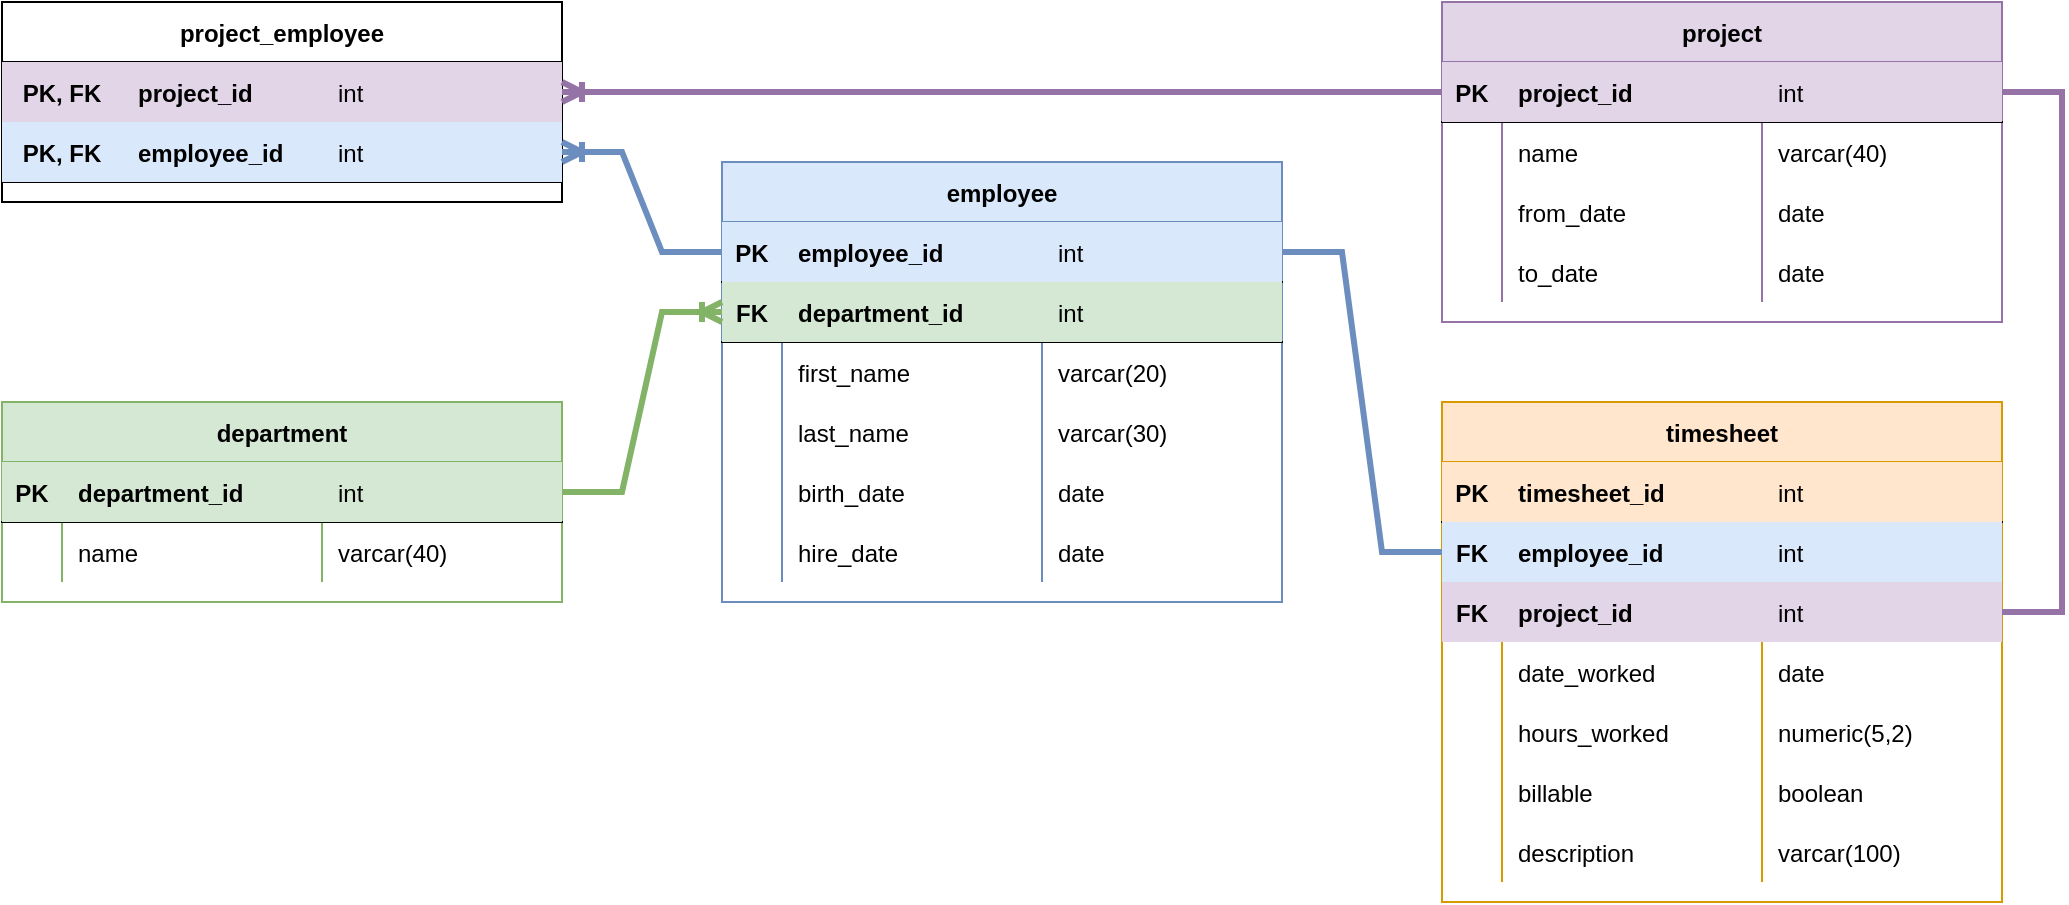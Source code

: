 <mxfile version="20.6.0" type="github">
  <diagram id="R2lEEEUBdFMjLlhIrx00" name="Page-1">
    <mxGraphModel dx="1422" dy="786" grid="0" gridSize="10" guides="1" tooltips="1" connect="1" arrows="1" fold="1" page="1" pageScale="1" pageWidth="1700" pageHeight="1100" math="0" shadow="0" extFonts="Permanent Marker^https://fonts.googleapis.com/css?family=Permanent+Marker">
      <root>
        <mxCell id="0" />
        <mxCell id="1" parent="0" />
        <mxCell id="C-vyLk0tnHw3VtMMgP7b-23" value="department" style="shape=table;startSize=30;container=1;collapsible=1;childLayout=tableLayout;fixedRows=1;rowLines=0;fontStyle=1;align=center;resizeLast=1;fillColor=#d5e8d4;strokeColor=#82b366;" parent="1" vertex="1">
          <mxGeometry x="440" y="280" width="280" height="100" as="geometry" />
        </mxCell>
        <mxCell id="C-vyLk0tnHw3VtMMgP7b-24" value="" style="shape=partialRectangle;collapsible=0;dropTarget=0;pointerEvents=0;fillColor=none;points=[[0,0.5],[1,0.5]];portConstraint=eastwest;top=0;left=0;right=0;bottom=1;" parent="C-vyLk0tnHw3VtMMgP7b-23" vertex="1">
          <mxGeometry y="30" width="280" height="30" as="geometry" />
        </mxCell>
        <mxCell id="C-vyLk0tnHw3VtMMgP7b-25" value="PK" style="shape=partialRectangle;overflow=hidden;connectable=0;fillColor=#d5e8d4;top=0;left=0;bottom=0;right=0;fontStyle=1;strokeColor=#82b366;" parent="C-vyLk0tnHw3VtMMgP7b-24" vertex="1">
          <mxGeometry width="30" height="30" as="geometry">
            <mxRectangle width="30" height="30" as="alternateBounds" />
          </mxGeometry>
        </mxCell>
        <mxCell id="C-vyLk0tnHw3VtMMgP7b-26" value="department_id" style="shape=partialRectangle;overflow=hidden;connectable=0;fillColor=#d5e8d4;top=0;left=0;bottom=0;right=0;align=left;spacingLeft=6;fontStyle=1;strokeColor=#82b366;" parent="C-vyLk0tnHw3VtMMgP7b-24" vertex="1">
          <mxGeometry x="30" width="130" height="30" as="geometry">
            <mxRectangle width="130" height="30" as="alternateBounds" />
          </mxGeometry>
        </mxCell>
        <mxCell id="rV2XExk1Q2oEf46ezu_Y-1" value="int" style="shape=partialRectangle;overflow=hidden;connectable=0;fillColor=#d5e8d4;top=0;left=0;bottom=0;right=0;align=left;spacingLeft=6;fontStyle=0;strokeColor=#82b366;" parent="C-vyLk0tnHw3VtMMgP7b-24" vertex="1">
          <mxGeometry x="160" width="120" height="30" as="geometry">
            <mxRectangle width="120" height="30" as="alternateBounds" />
          </mxGeometry>
        </mxCell>
        <mxCell id="C-vyLk0tnHw3VtMMgP7b-27" value="" style="shape=partialRectangle;collapsible=0;dropTarget=0;pointerEvents=0;fillColor=none;points=[[0,0.5],[1,0.5]];portConstraint=eastwest;top=0;left=0;right=0;bottom=0;" parent="C-vyLk0tnHw3VtMMgP7b-23" vertex="1">
          <mxGeometry y="60" width="280" height="30" as="geometry" />
        </mxCell>
        <mxCell id="C-vyLk0tnHw3VtMMgP7b-28" value="" style="shape=partialRectangle;overflow=hidden;connectable=0;fillColor=none;top=0;left=0;bottom=0;right=0;" parent="C-vyLk0tnHw3VtMMgP7b-27" vertex="1">
          <mxGeometry width="30" height="30" as="geometry">
            <mxRectangle width="30" height="30" as="alternateBounds" />
          </mxGeometry>
        </mxCell>
        <mxCell id="C-vyLk0tnHw3VtMMgP7b-29" value="name" style="shape=partialRectangle;overflow=hidden;connectable=0;fillColor=none;top=0;left=0;bottom=0;right=0;align=left;spacingLeft=6;" parent="C-vyLk0tnHw3VtMMgP7b-27" vertex="1">
          <mxGeometry x="30" width="130" height="30" as="geometry">
            <mxRectangle width="130" height="30" as="alternateBounds" />
          </mxGeometry>
        </mxCell>
        <mxCell id="rV2XExk1Q2oEf46ezu_Y-2" value="varcar(40)" style="shape=partialRectangle;overflow=hidden;connectable=0;fillColor=none;top=0;left=0;bottom=0;right=0;align=left;spacingLeft=6;" parent="C-vyLk0tnHw3VtMMgP7b-27" vertex="1">
          <mxGeometry x="160" width="120" height="30" as="geometry">
            <mxRectangle width="120" height="30" as="alternateBounds" />
          </mxGeometry>
        </mxCell>
        <mxCell id="rV2XExk1Q2oEf46ezu_Y-3" value="employee" style="shape=table;startSize=30;container=1;collapsible=1;childLayout=tableLayout;fixedRows=1;rowLines=0;fontStyle=1;align=center;resizeLast=1;fillColor=#dae8fc;strokeColor=#6c8ebf;" parent="1" vertex="1">
          <mxGeometry x="800" y="160" width="280" height="220" as="geometry" />
        </mxCell>
        <mxCell id="rV2XExk1Q2oEf46ezu_Y-4" value="" style="shape=partialRectangle;collapsible=0;dropTarget=0;pointerEvents=0;fillColor=none;points=[[0,0.5],[1,0.5]];portConstraint=eastwest;top=0;left=0;right=0;bottom=1;" parent="rV2XExk1Q2oEf46ezu_Y-3" vertex="1">
          <mxGeometry y="30" width="280" height="30" as="geometry" />
        </mxCell>
        <mxCell id="rV2XExk1Q2oEf46ezu_Y-5" value="PK" style="shape=partialRectangle;overflow=hidden;connectable=0;fillColor=#dae8fc;top=0;left=0;bottom=0;right=0;fontStyle=1;strokeColor=#6c8ebf;" parent="rV2XExk1Q2oEf46ezu_Y-4" vertex="1">
          <mxGeometry width="30" height="30" as="geometry">
            <mxRectangle width="30" height="30" as="alternateBounds" />
          </mxGeometry>
        </mxCell>
        <mxCell id="rV2XExk1Q2oEf46ezu_Y-6" value="employee_id" style="shape=partialRectangle;overflow=hidden;connectable=0;fillColor=#dae8fc;top=0;left=0;bottom=0;right=0;align=left;spacingLeft=6;fontStyle=1;strokeColor=#6c8ebf;" parent="rV2XExk1Q2oEf46ezu_Y-4" vertex="1">
          <mxGeometry x="30" width="130" height="30" as="geometry">
            <mxRectangle width="130" height="30" as="alternateBounds" />
          </mxGeometry>
        </mxCell>
        <mxCell id="rV2XExk1Q2oEf46ezu_Y-7" value="int" style="shape=partialRectangle;overflow=hidden;connectable=0;fillColor=#dae8fc;top=0;left=0;bottom=0;right=0;align=left;spacingLeft=6;fontStyle=0;strokeColor=#6c8ebf;" parent="rV2XExk1Q2oEf46ezu_Y-4" vertex="1">
          <mxGeometry x="160" width="120" height="30" as="geometry">
            <mxRectangle width="120" height="30" as="alternateBounds" />
          </mxGeometry>
        </mxCell>
        <mxCell id="rV2XExk1Q2oEf46ezu_Y-12" style="shape=partialRectangle;collapsible=0;dropTarget=0;pointerEvents=0;fillColor=none;points=[[0,0.5],[1,0.5]];portConstraint=eastwest;top=0;left=0;right=0;bottom=1;" parent="rV2XExk1Q2oEf46ezu_Y-3" vertex="1">
          <mxGeometry y="60" width="280" height="30" as="geometry" />
        </mxCell>
        <mxCell id="rV2XExk1Q2oEf46ezu_Y-13" value="FK" style="shape=partialRectangle;overflow=hidden;connectable=0;fillColor=#d5e8d4;top=0;left=0;bottom=0;right=0;fontStyle=1;strokeColor=#82b366;" parent="rV2XExk1Q2oEf46ezu_Y-12" vertex="1">
          <mxGeometry width="30" height="30" as="geometry">
            <mxRectangle width="30" height="30" as="alternateBounds" />
          </mxGeometry>
        </mxCell>
        <mxCell id="rV2XExk1Q2oEf46ezu_Y-14" value="department_id" style="shape=partialRectangle;overflow=hidden;connectable=0;fillColor=#d5e8d4;top=0;left=0;bottom=0;right=0;align=left;spacingLeft=6;fontStyle=1;strokeColor=#82b366;" parent="rV2XExk1Q2oEf46ezu_Y-12" vertex="1">
          <mxGeometry x="30" width="130" height="30" as="geometry">
            <mxRectangle width="130" height="30" as="alternateBounds" />
          </mxGeometry>
        </mxCell>
        <mxCell id="rV2XExk1Q2oEf46ezu_Y-15" value="int" style="shape=partialRectangle;overflow=hidden;connectable=0;fillColor=#d5e8d4;top=0;left=0;bottom=0;right=0;align=left;spacingLeft=6;fontStyle=0;strokeColor=#82b366;" parent="rV2XExk1Q2oEf46ezu_Y-12" vertex="1">
          <mxGeometry x="160" width="120" height="30" as="geometry">
            <mxRectangle width="120" height="30" as="alternateBounds" />
          </mxGeometry>
        </mxCell>
        <mxCell id="rV2XExk1Q2oEf46ezu_Y-8" value="" style="shape=partialRectangle;collapsible=0;dropTarget=0;pointerEvents=0;fillColor=none;points=[[0,0.5],[1,0.5]];portConstraint=eastwest;top=0;left=0;right=0;bottom=0;" parent="rV2XExk1Q2oEf46ezu_Y-3" vertex="1">
          <mxGeometry y="90" width="280" height="30" as="geometry" />
        </mxCell>
        <mxCell id="rV2XExk1Q2oEf46ezu_Y-9" value="" style="shape=partialRectangle;overflow=hidden;connectable=0;fillColor=none;top=0;left=0;bottom=0;right=0;" parent="rV2XExk1Q2oEf46ezu_Y-8" vertex="1">
          <mxGeometry width="30" height="30" as="geometry">
            <mxRectangle width="30" height="30" as="alternateBounds" />
          </mxGeometry>
        </mxCell>
        <mxCell id="rV2XExk1Q2oEf46ezu_Y-10" value="first_name" style="shape=partialRectangle;overflow=hidden;connectable=0;fillColor=none;top=0;left=0;bottom=0;right=0;align=left;spacingLeft=6;" parent="rV2XExk1Q2oEf46ezu_Y-8" vertex="1">
          <mxGeometry x="30" width="130" height="30" as="geometry">
            <mxRectangle width="130" height="30" as="alternateBounds" />
          </mxGeometry>
        </mxCell>
        <mxCell id="rV2XExk1Q2oEf46ezu_Y-11" value="varcar(20)" style="shape=partialRectangle;overflow=hidden;connectable=0;fillColor=none;top=0;left=0;bottom=0;right=0;align=left;spacingLeft=6;" parent="rV2XExk1Q2oEf46ezu_Y-8" vertex="1">
          <mxGeometry x="160" width="120" height="30" as="geometry">
            <mxRectangle width="120" height="30" as="alternateBounds" />
          </mxGeometry>
        </mxCell>
        <mxCell id="rV2XExk1Q2oEf46ezu_Y-16" style="shape=partialRectangle;collapsible=0;dropTarget=0;pointerEvents=0;fillColor=none;points=[[0,0.5],[1,0.5]];portConstraint=eastwest;top=0;left=0;right=0;bottom=0;" parent="rV2XExk1Q2oEf46ezu_Y-3" vertex="1">
          <mxGeometry y="120" width="280" height="30" as="geometry" />
        </mxCell>
        <mxCell id="rV2XExk1Q2oEf46ezu_Y-17" style="shape=partialRectangle;overflow=hidden;connectable=0;fillColor=none;top=0;left=0;bottom=0;right=0;" parent="rV2XExk1Q2oEf46ezu_Y-16" vertex="1">
          <mxGeometry width="30" height="30" as="geometry">
            <mxRectangle width="30" height="30" as="alternateBounds" />
          </mxGeometry>
        </mxCell>
        <mxCell id="rV2XExk1Q2oEf46ezu_Y-18" value="last_name " style="shape=partialRectangle;overflow=hidden;connectable=0;fillColor=none;top=0;left=0;bottom=0;right=0;align=left;spacingLeft=6;" parent="rV2XExk1Q2oEf46ezu_Y-16" vertex="1">
          <mxGeometry x="30" width="130" height="30" as="geometry">
            <mxRectangle width="130" height="30" as="alternateBounds" />
          </mxGeometry>
        </mxCell>
        <mxCell id="rV2XExk1Q2oEf46ezu_Y-19" value="varcar(30)" style="shape=partialRectangle;overflow=hidden;connectable=0;fillColor=none;top=0;left=0;bottom=0;right=0;align=left;spacingLeft=6;" parent="rV2XExk1Q2oEf46ezu_Y-16" vertex="1">
          <mxGeometry x="160" width="120" height="30" as="geometry">
            <mxRectangle width="120" height="30" as="alternateBounds" />
          </mxGeometry>
        </mxCell>
        <mxCell id="rV2XExk1Q2oEf46ezu_Y-20" style="shape=partialRectangle;collapsible=0;dropTarget=0;pointerEvents=0;fillColor=none;points=[[0,0.5],[1,0.5]];portConstraint=eastwest;top=0;left=0;right=0;bottom=0;" parent="rV2XExk1Q2oEf46ezu_Y-3" vertex="1">
          <mxGeometry y="150" width="280" height="30" as="geometry" />
        </mxCell>
        <mxCell id="rV2XExk1Q2oEf46ezu_Y-21" style="shape=partialRectangle;overflow=hidden;connectable=0;fillColor=none;top=0;left=0;bottom=0;right=0;" parent="rV2XExk1Q2oEf46ezu_Y-20" vertex="1">
          <mxGeometry width="30" height="30" as="geometry">
            <mxRectangle width="30" height="30" as="alternateBounds" />
          </mxGeometry>
        </mxCell>
        <mxCell id="rV2XExk1Q2oEf46ezu_Y-22" value="birth_date" style="shape=partialRectangle;overflow=hidden;connectable=0;fillColor=none;top=0;left=0;bottom=0;right=0;align=left;spacingLeft=6;" parent="rV2XExk1Q2oEf46ezu_Y-20" vertex="1">
          <mxGeometry x="30" width="130" height="30" as="geometry">
            <mxRectangle width="130" height="30" as="alternateBounds" />
          </mxGeometry>
        </mxCell>
        <mxCell id="rV2XExk1Q2oEf46ezu_Y-23" value="date" style="shape=partialRectangle;overflow=hidden;connectable=0;fillColor=none;top=0;left=0;bottom=0;right=0;align=left;spacingLeft=6;" parent="rV2XExk1Q2oEf46ezu_Y-20" vertex="1">
          <mxGeometry x="160" width="120" height="30" as="geometry">
            <mxRectangle width="120" height="30" as="alternateBounds" />
          </mxGeometry>
        </mxCell>
        <mxCell id="rV2XExk1Q2oEf46ezu_Y-24" style="shape=partialRectangle;collapsible=0;dropTarget=0;pointerEvents=0;fillColor=none;points=[[0,0.5],[1,0.5]];portConstraint=eastwest;top=0;left=0;right=0;bottom=0;" parent="rV2XExk1Q2oEf46ezu_Y-3" vertex="1">
          <mxGeometry y="180" width="280" height="30" as="geometry" />
        </mxCell>
        <mxCell id="rV2XExk1Q2oEf46ezu_Y-25" style="shape=partialRectangle;overflow=hidden;connectable=0;fillColor=none;top=0;left=0;bottom=0;right=0;" parent="rV2XExk1Q2oEf46ezu_Y-24" vertex="1">
          <mxGeometry width="30" height="30" as="geometry">
            <mxRectangle width="30" height="30" as="alternateBounds" />
          </mxGeometry>
        </mxCell>
        <mxCell id="rV2XExk1Q2oEf46ezu_Y-26" value="hire_date" style="shape=partialRectangle;overflow=hidden;connectable=0;fillColor=none;top=0;left=0;bottom=0;right=0;align=left;spacingLeft=6;" parent="rV2XExk1Q2oEf46ezu_Y-24" vertex="1">
          <mxGeometry x="30" width="130" height="30" as="geometry">
            <mxRectangle width="130" height="30" as="alternateBounds" />
          </mxGeometry>
        </mxCell>
        <mxCell id="rV2XExk1Q2oEf46ezu_Y-27" value="date" style="shape=partialRectangle;overflow=hidden;connectable=0;fillColor=none;top=0;left=0;bottom=0;right=0;align=left;spacingLeft=6;" parent="rV2XExk1Q2oEf46ezu_Y-24" vertex="1">
          <mxGeometry x="160" width="120" height="30" as="geometry">
            <mxRectangle width="120" height="30" as="alternateBounds" />
          </mxGeometry>
        </mxCell>
        <mxCell id="rV2XExk1Q2oEf46ezu_Y-28" value="project" style="shape=table;startSize=30;container=1;collapsible=1;childLayout=tableLayout;fixedRows=1;rowLines=0;fontStyle=1;align=center;resizeLast=1;fillColor=#e1d5e7;strokeColor=#9673a6;" parent="1" vertex="1">
          <mxGeometry x="1160" y="80" width="280" height="160" as="geometry" />
        </mxCell>
        <mxCell id="rV2XExk1Q2oEf46ezu_Y-29" value="" style="shape=partialRectangle;collapsible=0;dropTarget=0;pointerEvents=0;fillColor=none;points=[[0,0.5],[1,0.5]];portConstraint=eastwest;top=0;left=0;right=0;bottom=1;" parent="rV2XExk1Q2oEf46ezu_Y-28" vertex="1">
          <mxGeometry y="30" width="280" height="30" as="geometry" />
        </mxCell>
        <mxCell id="rV2XExk1Q2oEf46ezu_Y-30" value="PK" style="shape=partialRectangle;overflow=hidden;connectable=0;fillColor=#e1d5e7;top=0;left=0;bottom=0;right=0;fontStyle=1;strokeColor=#9673a6;" parent="rV2XExk1Q2oEf46ezu_Y-29" vertex="1">
          <mxGeometry width="30" height="30" as="geometry">
            <mxRectangle width="30" height="30" as="alternateBounds" />
          </mxGeometry>
        </mxCell>
        <mxCell id="rV2XExk1Q2oEf46ezu_Y-31" value="project_id" style="shape=partialRectangle;overflow=hidden;connectable=0;fillColor=#e1d5e7;top=0;left=0;bottom=0;right=0;align=left;spacingLeft=6;fontStyle=1;strokeColor=#9673a6;" parent="rV2XExk1Q2oEf46ezu_Y-29" vertex="1">
          <mxGeometry x="30" width="130" height="30" as="geometry">
            <mxRectangle width="130" height="30" as="alternateBounds" />
          </mxGeometry>
        </mxCell>
        <mxCell id="rV2XExk1Q2oEf46ezu_Y-32" value="int" style="shape=partialRectangle;overflow=hidden;connectable=0;fillColor=#e1d5e7;top=0;left=0;bottom=0;right=0;align=left;spacingLeft=6;fontStyle=0;strokeColor=#9673a6;" parent="rV2XExk1Q2oEf46ezu_Y-29" vertex="1">
          <mxGeometry x="160" width="120" height="30" as="geometry">
            <mxRectangle width="120" height="30" as="alternateBounds" />
          </mxGeometry>
        </mxCell>
        <mxCell id="rV2XExk1Q2oEf46ezu_Y-37" value="" style="shape=partialRectangle;collapsible=0;dropTarget=0;pointerEvents=0;fillColor=none;points=[[0,0.5],[1,0.5]];portConstraint=eastwest;top=0;left=0;right=0;bottom=0;" parent="rV2XExk1Q2oEf46ezu_Y-28" vertex="1">
          <mxGeometry y="60" width="280" height="30" as="geometry" />
        </mxCell>
        <mxCell id="rV2XExk1Q2oEf46ezu_Y-38" value="" style="shape=partialRectangle;overflow=hidden;connectable=0;fillColor=none;top=0;left=0;bottom=0;right=0;" parent="rV2XExk1Q2oEf46ezu_Y-37" vertex="1">
          <mxGeometry width="30" height="30" as="geometry">
            <mxRectangle width="30" height="30" as="alternateBounds" />
          </mxGeometry>
        </mxCell>
        <mxCell id="rV2XExk1Q2oEf46ezu_Y-39" value="name" style="shape=partialRectangle;overflow=hidden;connectable=0;fillColor=none;top=0;left=0;bottom=0;right=0;align=left;spacingLeft=6;" parent="rV2XExk1Q2oEf46ezu_Y-37" vertex="1">
          <mxGeometry x="30" width="130" height="30" as="geometry">
            <mxRectangle width="130" height="30" as="alternateBounds" />
          </mxGeometry>
        </mxCell>
        <mxCell id="rV2XExk1Q2oEf46ezu_Y-40" value="varcar(40)" style="shape=partialRectangle;overflow=hidden;connectable=0;fillColor=none;top=0;left=0;bottom=0;right=0;align=left;spacingLeft=6;" parent="rV2XExk1Q2oEf46ezu_Y-37" vertex="1">
          <mxGeometry x="160" width="120" height="30" as="geometry">
            <mxRectangle width="120" height="30" as="alternateBounds" />
          </mxGeometry>
        </mxCell>
        <mxCell id="rV2XExk1Q2oEf46ezu_Y-41" style="shape=partialRectangle;collapsible=0;dropTarget=0;pointerEvents=0;fillColor=none;points=[[0,0.5],[1,0.5]];portConstraint=eastwest;top=0;left=0;right=0;bottom=0;" parent="rV2XExk1Q2oEf46ezu_Y-28" vertex="1">
          <mxGeometry y="90" width="280" height="30" as="geometry" />
        </mxCell>
        <mxCell id="rV2XExk1Q2oEf46ezu_Y-42" style="shape=partialRectangle;overflow=hidden;connectable=0;fillColor=none;top=0;left=0;bottom=0;right=0;" parent="rV2XExk1Q2oEf46ezu_Y-41" vertex="1">
          <mxGeometry width="30" height="30" as="geometry">
            <mxRectangle width="30" height="30" as="alternateBounds" />
          </mxGeometry>
        </mxCell>
        <mxCell id="rV2XExk1Q2oEf46ezu_Y-43" value="from_date" style="shape=partialRectangle;overflow=hidden;connectable=0;fillColor=none;top=0;left=0;bottom=0;right=0;align=left;spacingLeft=6;" parent="rV2XExk1Q2oEf46ezu_Y-41" vertex="1">
          <mxGeometry x="30" width="130" height="30" as="geometry">
            <mxRectangle width="130" height="30" as="alternateBounds" />
          </mxGeometry>
        </mxCell>
        <mxCell id="rV2XExk1Q2oEf46ezu_Y-44" value="date" style="shape=partialRectangle;overflow=hidden;connectable=0;fillColor=none;top=0;left=0;bottom=0;right=0;align=left;spacingLeft=6;" parent="rV2XExk1Q2oEf46ezu_Y-41" vertex="1">
          <mxGeometry x="160" width="120" height="30" as="geometry">
            <mxRectangle width="120" height="30" as="alternateBounds" />
          </mxGeometry>
        </mxCell>
        <mxCell id="rV2XExk1Q2oEf46ezu_Y-45" style="shape=partialRectangle;collapsible=0;dropTarget=0;pointerEvents=0;fillColor=none;points=[[0,0.5],[1,0.5]];portConstraint=eastwest;top=0;left=0;right=0;bottom=0;" parent="rV2XExk1Q2oEf46ezu_Y-28" vertex="1">
          <mxGeometry y="120" width="280" height="30" as="geometry" />
        </mxCell>
        <mxCell id="rV2XExk1Q2oEf46ezu_Y-46" style="shape=partialRectangle;overflow=hidden;connectable=0;fillColor=none;top=0;left=0;bottom=0;right=0;" parent="rV2XExk1Q2oEf46ezu_Y-45" vertex="1">
          <mxGeometry width="30" height="30" as="geometry">
            <mxRectangle width="30" height="30" as="alternateBounds" />
          </mxGeometry>
        </mxCell>
        <mxCell id="rV2XExk1Q2oEf46ezu_Y-47" value="to_date" style="shape=partialRectangle;overflow=hidden;connectable=0;fillColor=none;top=0;left=0;bottom=0;right=0;align=left;spacingLeft=6;" parent="rV2XExk1Q2oEf46ezu_Y-45" vertex="1">
          <mxGeometry x="30" width="130" height="30" as="geometry">
            <mxRectangle width="130" height="30" as="alternateBounds" />
          </mxGeometry>
        </mxCell>
        <mxCell id="rV2XExk1Q2oEf46ezu_Y-48" value="date" style="shape=partialRectangle;overflow=hidden;connectable=0;fillColor=none;top=0;left=0;bottom=0;right=0;align=left;spacingLeft=6;" parent="rV2XExk1Q2oEf46ezu_Y-45" vertex="1">
          <mxGeometry x="160" width="120" height="30" as="geometry">
            <mxRectangle width="120" height="30" as="alternateBounds" />
          </mxGeometry>
        </mxCell>
        <mxCell id="rV2XExk1Q2oEf46ezu_Y-53" value="project_employee" style="shape=table;startSize=30;container=1;collapsible=1;childLayout=tableLayout;fixedRows=1;rowLines=0;fontStyle=1;align=center;resizeLast=1;" parent="1" vertex="1">
          <mxGeometry x="440" y="80" width="280" height="100" as="geometry" />
        </mxCell>
        <mxCell id="rV2XExk1Q2oEf46ezu_Y-54" value="" style="shape=partialRectangle;collapsible=0;dropTarget=0;pointerEvents=0;fillColor=none;points=[[0,0.5],[1,0.5]];portConstraint=eastwest;top=0;left=0;right=0;bottom=1;" parent="rV2XExk1Q2oEf46ezu_Y-53" vertex="1">
          <mxGeometry y="30" width="280" height="30" as="geometry" />
        </mxCell>
        <mxCell id="rV2XExk1Q2oEf46ezu_Y-55" value="PK, FK" style="shape=partialRectangle;overflow=hidden;connectable=0;fillColor=#e1d5e7;top=0;left=0;bottom=0;right=0;fontStyle=1;strokeColor=#9673a6;" parent="rV2XExk1Q2oEf46ezu_Y-54" vertex="1">
          <mxGeometry width="60" height="30" as="geometry">
            <mxRectangle width="60" height="30" as="alternateBounds" />
          </mxGeometry>
        </mxCell>
        <mxCell id="rV2XExk1Q2oEf46ezu_Y-56" value="project_id" style="shape=partialRectangle;overflow=hidden;connectable=0;fillColor=#e1d5e7;top=0;left=0;bottom=0;right=0;align=left;spacingLeft=6;fontStyle=1;strokeColor=#9673a6;" parent="rV2XExk1Q2oEf46ezu_Y-54" vertex="1">
          <mxGeometry x="60" width="100" height="30" as="geometry">
            <mxRectangle width="100" height="30" as="alternateBounds" />
          </mxGeometry>
        </mxCell>
        <mxCell id="rV2XExk1Q2oEf46ezu_Y-57" value="int" style="shape=partialRectangle;overflow=hidden;connectable=0;fillColor=#e1d5e7;top=0;left=0;bottom=0;right=0;align=left;spacingLeft=6;fontStyle=0;strokeColor=#9673a6;" parent="rV2XExk1Q2oEf46ezu_Y-54" vertex="1">
          <mxGeometry x="160" width="120" height="30" as="geometry">
            <mxRectangle width="120" height="30" as="alternateBounds" />
          </mxGeometry>
        </mxCell>
        <mxCell id="rV2XExk1Q2oEf46ezu_Y-70" style="shape=partialRectangle;collapsible=0;dropTarget=0;pointerEvents=0;fillColor=none;points=[[0,0.5],[1,0.5]];portConstraint=eastwest;top=0;left=0;right=0;bottom=1;" parent="rV2XExk1Q2oEf46ezu_Y-53" vertex="1">
          <mxGeometry y="60" width="280" height="30" as="geometry" />
        </mxCell>
        <mxCell id="rV2XExk1Q2oEf46ezu_Y-71" value="PK, FK" style="shape=partialRectangle;overflow=hidden;connectable=0;fillColor=#dae8fc;top=0;left=0;bottom=0;right=0;fontStyle=1;strokeColor=#6c8ebf;" parent="rV2XExk1Q2oEf46ezu_Y-70" vertex="1">
          <mxGeometry width="60" height="30" as="geometry">
            <mxRectangle width="60" height="30" as="alternateBounds" />
          </mxGeometry>
        </mxCell>
        <mxCell id="rV2XExk1Q2oEf46ezu_Y-72" value="employee_id" style="shape=partialRectangle;overflow=hidden;connectable=0;fillColor=#dae8fc;top=0;left=0;bottom=0;right=0;align=left;spacingLeft=6;fontStyle=1;strokeColor=#6c8ebf;" parent="rV2XExk1Q2oEf46ezu_Y-70" vertex="1">
          <mxGeometry x="60" width="100" height="30" as="geometry">
            <mxRectangle width="100" height="30" as="alternateBounds" />
          </mxGeometry>
        </mxCell>
        <mxCell id="rV2XExk1Q2oEf46ezu_Y-73" value="int" style="shape=partialRectangle;overflow=hidden;connectable=0;fillColor=#dae8fc;top=0;left=0;bottom=0;right=0;align=left;spacingLeft=6;fontStyle=0;strokeColor=#6c8ebf;" parent="rV2XExk1Q2oEf46ezu_Y-70" vertex="1">
          <mxGeometry x="160" width="120" height="30" as="geometry">
            <mxRectangle width="120" height="30" as="alternateBounds" />
          </mxGeometry>
        </mxCell>
        <mxCell id="rV2XExk1Q2oEf46ezu_Y-74" value="" style="edgeStyle=entityRelationEdgeStyle;fontSize=12;html=1;endArrow=ERoneToMany;rounded=0;exitX=0;exitY=0.5;exitDx=0;exitDy=0;strokeWidth=3;fillColor=#dae8fc;strokeColor=#6c8ebf;" parent="1" source="rV2XExk1Q2oEf46ezu_Y-4" target="rV2XExk1Q2oEf46ezu_Y-70" edge="1">
          <mxGeometry width="100" height="100" relative="1" as="geometry">
            <mxPoint x="540" y="460" as="sourcePoint" />
            <mxPoint x="640" y="360" as="targetPoint" />
          </mxGeometry>
        </mxCell>
        <mxCell id="rV2XExk1Q2oEf46ezu_Y-75" value="" style="edgeStyle=entityRelationEdgeStyle;fontSize=12;html=1;endArrow=ERoneToMany;rounded=0;strokeWidth=3;fillColor=#d5e8d4;strokeColor=#82b366;" parent="1" source="C-vyLk0tnHw3VtMMgP7b-24" target="rV2XExk1Q2oEf46ezu_Y-12" edge="1">
          <mxGeometry width="100" height="100" relative="1" as="geometry">
            <mxPoint x="540" y="460" as="sourcePoint" />
            <mxPoint x="110" y="330" as="targetPoint" />
          </mxGeometry>
        </mxCell>
        <mxCell id="rV2XExk1Q2oEf46ezu_Y-76" value="" style="edgeStyle=entityRelationEdgeStyle;fontSize=12;html=1;endArrow=ERoneToMany;rounded=0;strokeWidth=3;exitX=0;exitY=0.5;exitDx=0;exitDy=0;fillColor=#e1d5e7;strokeColor=#9673a6;" parent="1" source="rV2XExk1Q2oEf46ezu_Y-29" target="rV2XExk1Q2oEf46ezu_Y-54" edge="1">
          <mxGeometry width="100" height="100" relative="1" as="geometry">
            <mxPoint x="570" y="450" as="sourcePoint" />
            <mxPoint x="670" y="350" as="targetPoint" />
          </mxGeometry>
        </mxCell>
        <mxCell id="Ax111_rweqNNeoBqDBcI-1" value="timesheet" style="shape=table;startSize=30;container=1;collapsible=1;childLayout=tableLayout;fixedRows=1;rowLines=0;fontStyle=1;align=center;resizeLast=1;fillColor=#ffe6cc;strokeColor=#d79b00;" parent="1" vertex="1">
          <mxGeometry x="1160" y="280" width="280" height="250" as="geometry" />
        </mxCell>
        <mxCell id="Ax111_rweqNNeoBqDBcI-2" value="" style="shape=partialRectangle;collapsible=0;dropTarget=0;pointerEvents=0;fillColor=none;points=[[0,0.5],[1,0.5]];portConstraint=eastwest;top=0;left=0;right=0;bottom=1;" parent="Ax111_rweqNNeoBqDBcI-1" vertex="1">
          <mxGeometry y="30" width="280" height="30" as="geometry" />
        </mxCell>
        <mxCell id="Ax111_rweqNNeoBqDBcI-3" value="PK" style="shape=partialRectangle;overflow=hidden;connectable=0;fillColor=#ffe6cc;top=0;left=0;bottom=0;right=0;fontStyle=1;strokeColor=#d79b00;" parent="Ax111_rweqNNeoBqDBcI-2" vertex="1">
          <mxGeometry width="30" height="30" as="geometry">
            <mxRectangle width="30" height="30" as="alternateBounds" />
          </mxGeometry>
        </mxCell>
        <mxCell id="Ax111_rweqNNeoBqDBcI-4" value="timesheet_id" style="shape=partialRectangle;overflow=hidden;connectable=0;fillColor=#ffe6cc;top=0;left=0;bottom=0;right=0;align=left;spacingLeft=6;fontStyle=1;strokeColor=#d79b00;" parent="Ax111_rweqNNeoBqDBcI-2" vertex="1">
          <mxGeometry x="30" width="130" height="30" as="geometry">
            <mxRectangle width="130" height="30" as="alternateBounds" />
          </mxGeometry>
        </mxCell>
        <mxCell id="Ax111_rweqNNeoBqDBcI-5" value="int" style="shape=partialRectangle;overflow=hidden;connectable=0;fillColor=#ffe6cc;top=0;left=0;bottom=0;right=0;align=left;spacingLeft=6;fontStyle=0;strokeColor=#d79b00;" parent="Ax111_rweqNNeoBqDBcI-2" vertex="1">
          <mxGeometry x="160" width="120" height="30" as="geometry">
            <mxRectangle width="120" height="30" as="alternateBounds" />
          </mxGeometry>
        </mxCell>
        <mxCell id="Ax111_rweqNNeoBqDBcI-6" value="" style="shape=partialRectangle;collapsible=0;dropTarget=0;pointerEvents=0;fillColor=none;points=[[0,0.5],[1,0.5]];portConstraint=eastwest;top=0;left=0;right=0;bottom=0;" parent="Ax111_rweqNNeoBqDBcI-1" vertex="1">
          <mxGeometry y="60" width="280" height="30" as="geometry" />
        </mxCell>
        <mxCell id="Ax111_rweqNNeoBqDBcI-7" value="FK" style="shape=partialRectangle;overflow=hidden;connectable=0;fillColor=#dae8fc;top=0;left=0;bottom=0;right=0;strokeColor=#6c8ebf;fontStyle=1" parent="Ax111_rweqNNeoBqDBcI-6" vertex="1">
          <mxGeometry width="30" height="30" as="geometry">
            <mxRectangle width="30" height="30" as="alternateBounds" />
          </mxGeometry>
        </mxCell>
        <mxCell id="Ax111_rweqNNeoBqDBcI-8" value="employee_id" style="shape=partialRectangle;overflow=hidden;connectable=0;fillColor=#dae8fc;top=0;left=0;bottom=0;right=0;align=left;spacingLeft=6;strokeColor=#6c8ebf;fontStyle=1" parent="Ax111_rweqNNeoBqDBcI-6" vertex="1">
          <mxGeometry x="30" width="130" height="30" as="geometry">
            <mxRectangle width="130" height="30" as="alternateBounds" />
          </mxGeometry>
        </mxCell>
        <mxCell id="Ax111_rweqNNeoBqDBcI-9" value="int" style="shape=partialRectangle;overflow=hidden;connectable=0;fillColor=#dae8fc;top=0;left=0;bottom=0;right=0;align=left;spacingLeft=6;strokeColor=#6c8ebf;" parent="Ax111_rweqNNeoBqDBcI-6" vertex="1">
          <mxGeometry x="160" width="120" height="30" as="geometry">
            <mxRectangle width="120" height="30" as="alternateBounds" />
          </mxGeometry>
        </mxCell>
        <mxCell id="Ax111_rweqNNeoBqDBcI-10" style="shape=partialRectangle;collapsible=0;dropTarget=0;pointerEvents=0;fillColor=none;points=[[0,0.5],[1,0.5]];portConstraint=eastwest;top=0;left=0;right=0;bottom=0;" parent="Ax111_rweqNNeoBqDBcI-1" vertex="1">
          <mxGeometry y="90" width="280" height="30" as="geometry" />
        </mxCell>
        <mxCell id="Ax111_rweqNNeoBqDBcI-11" value="FK" style="shape=partialRectangle;overflow=hidden;connectable=0;fillColor=#e1d5e7;top=0;left=0;bottom=0;right=0;strokeColor=#9673a6;fontStyle=1" parent="Ax111_rweqNNeoBqDBcI-10" vertex="1">
          <mxGeometry width="30" height="30" as="geometry">
            <mxRectangle width="30" height="30" as="alternateBounds" />
          </mxGeometry>
        </mxCell>
        <mxCell id="Ax111_rweqNNeoBqDBcI-12" value="project_id" style="shape=partialRectangle;overflow=hidden;connectable=0;fillColor=#e1d5e7;top=0;left=0;bottom=0;right=0;align=left;spacingLeft=6;strokeColor=#9673a6;fontStyle=1" parent="Ax111_rweqNNeoBqDBcI-10" vertex="1">
          <mxGeometry x="30" width="130" height="30" as="geometry">
            <mxRectangle width="130" height="30" as="alternateBounds" />
          </mxGeometry>
        </mxCell>
        <mxCell id="Ax111_rweqNNeoBqDBcI-13" value="int" style="shape=partialRectangle;overflow=hidden;connectable=0;fillColor=#e1d5e7;top=0;left=0;bottom=0;right=0;align=left;spacingLeft=6;strokeColor=#9673a6;" parent="Ax111_rweqNNeoBqDBcI-10" vertex="1">
          <mxGeometry x="160" width="120" height="30" as="geometry">
            <mxRectangle width="120" height="30" as="alternateBounds" />
          </mxGeometry>
        </mxCell>
        <mxCell id="Ax111_rweqNNeoBqDBcI-14" style="shape=partialRectangle;collapsible=0;dropTarget=0;pointerEvents=0;fillColor=none;points=[[0,0.5],[1,0.5]];portConstraint=eastwest;top=0;left=0;right=0;bottom=0;" parent="Ax111_rweqNNeoBqDBcI-1" vertex="1">
          <mxGeometry y="120" width="280" height="30" as="geometry" />
        </mxCell>
        <mxCell id="Ax111_rweqNNeoBqDBcI-15" style="shape=partialRectangle;overflow=hidden;connectable=0;fillColor=none;top=0;left=0;bottom=0;right=0;" parent="Ax111_rweqNNeoBqDBcI-14" vertex="1">
          <mxGeometry width="30" height="30" as="geometry">
            <mxRectangle width="30" height="30" as="alternateBounds" />
          </mxGeometry>
        </mxCell>
        <mxCell id="Ax111_rweqNNeoBqDBcI-16" value="date_worked" style="shape=partialRectangle;overflow=hidden;connectable=0;fillColor=none;top=0;left=0;bottom=0;right=0;align=left;spacingLeft=6;" parent="Ax111_rweqNNeoBqDBcI-14" vertex="1">
          <mxGeometry x="30" width="130" height="30" as="geometry">
            <mxRectangle width="130" height="30" as="alternateBounds" />
          </mxGeometry>
        </mxCell>
        <mxCell id="Ax111_rweqNNeoBqDBcI-17" value="date" style="shape=partialRectangle;overflow=hidden;connectable=0;fillColor=none;top=0;left=0;bottom=0;right=0;align=left;spacingLeft=6;" parent="Ax111_rweqNNeoBqDBcI-14" vertex="1">
          <mxGeometry x="160" width="120" height="30" as="geometry">
            <mxRectangle width="120" height="30" as="alternateBounds" />
          </mxGeometry>
        </mxCell>
        <mxCell id="cLHEsxcdLNFPfYw64EbC-1" style="shape=partialRectangle;collapsible=0;dropTarget=0;pointerEvents=0;fillColor=none;points=[[0,0.5],[1,0.5]];portConstraint=eastwest;top=0;left=0;right=0;bottom=0;" vertex="1" parent="Ax111_rweqNNeoBqDBcI-1">
          <mxGeometry y="150" width="280" height="30" as="geometry" />
        </mxCell>
        <mxCell id="cLHEsxcdLNFPfYw64EbC-2" style="shape=partialRectangle;overflow=hidden;connectable=0;fillColor=none;top=0;left=0;bottom=0;right=0;" vertex="1" parent="cLHEsxcdLNFPfYw64EbC-1">
          <mxGeometry width="30" height="30" as="geometry">
            <mxRectangle width="30" height="30" as="alternateBounds" />
          </mxGeometry>
        </mxCell>
        <mxCell id="cLHEsxcdLNFPfYw64EbC-3" value="hours_worked" style="shape=partialRectangle;overflow=hidden;connectable=0;fillColor=none;top=0;left=0;bottom=0;right=0;align=left;spacingLeft=6;" vertex="1" parent="cLHEsxcdLNFPfYw64EbC-1">
          <mxGeometry x="30" width="130" height="30" as="geometry">
            <mxRectangle width="130" height="30" as="alternateBounds" />
          </mxGeometry>
        </mxCell>
        <mxCell id="cLHEsxcdLNFPfYw64EbC-4" value="numeric(5,2)" style="shape=partialRectangle;overflow=hidden;connectable=0;fillColor=none;top=0;left=0;bottom=0;right=0;align=left;spacingLeft=6;" vertex="1" parent="cLHEsxcdLNFPfYw64EbC-1">
          <mxGeometry x="160" width="120" height="30" as="geometry">
            <mxRectangle width="120" height="30" as="alternateBounds" />
          </mxGeometry>
        </mxCell>
        <mxCell id="cLHEsxcdLNFPfYw64EbC-5" style="shape=partialRectangle;collapsible=0;dropTarget=0;pointerEvents=0;fillColor=none;points=[[0,0.5],[1,0.5]];portConstraint=eastwest;top=0;left=0;right=0;bottom=0;" vertex="1" parent="Ax111_rweqNNeoBqDBcI-1">
          <mxGeometry y="180" width="280" height="30" as="geometry" />
        </mxCell>
        <mxCell id="cLHEsxcdLNFPfYw64EbC-6" style="shape=partialRectangle;overflow=hidden;connectable=0;fillColor=none;top=0;left=0;bottom=0;right=0;" vertex="1" parent="cLHEsxcdLNFPfYw64EbC-5">
          <mxGeometry width="30" height="30" as="geometry">
            <mxRectangle width="30" height="30" as="alternateBounds" />
          </mxGeometry>
        </mxCell>
        <mxCell id="cLHEsxcdLNFPfYw64EbC-7" value="billable" style="shape=partialRectangle;overflow=hidden;connectable=0;fillColor=none;top=0;left=0;bottom=0;right=0;align=left;spacingLeft=6;" vertex="1" parent="cLHEsxcdLNFPfYw64EbC-5">
          <mxGeometry x="30" width="130" height="30" as="geometry">
            <mxRectangle width="130" height="30" as="alternateBounds" />
          </mxGeometry>
        </mxCell>
        <mxCell id="cLHEsxcdLNFPfYw64EbC-8" value="boolean" style="shape=partialRectangle;overflow=hidden;connectable=0;fillColor=none;top=0;left=0;bottom=0;right=0;align=left;spacingLeft=6;" vertex="1" parent="cLHEsxcdLNFPfYw64EbC-5">
          <mxGeometry x="160" width="120" height="30" as="geometry">
            <mxRectangle width="120" height="30" as="alternateBounds" />
          </mxGeometry>
        </mxCell>
        <mxCell id="cLHEsxcdLNFPfYw64EbC-9" style="shape=partialRectangle;collapsible=0;dropTarget=0;pointerEvents=0;fillColor=none;points=[[0,0.5],[1,0.5]];portConstraint=eastwest;top=0;left=0;right=0;bottom=0;" vertex="1" parent="Ax111_rweqNNeoBqDBcI-1">
          <mxGeometry y="210" width="280" height="30" as="geometry" />
        </mxCell>
        <mxCell id="cLHEsxcdLNFPfYw64EbC-10" style="shape=partialRectangle;overflow=hidden;connectable=0;fillColor=none;top=0;left=0;bottom=0;right=0;" vertex="1" parent="cLHEsxcdLNFPfYw64EbC-9">
          <mxGeometry width="30" height="30" as="geometry">
            <mxRectangle width="30" height="30" as="alternateBounds" />
          </mxGeometry>
        </mxCell>
        <mxCell id="cLHEsxcdLNFPfYw64EbC-11" value="description" style="shape=partialRectangle;overflow=hidden;connectable=0;fillColor=none;top=0;left=0;bottom=0;right=0;align=left;spacingLeft=6;" vertex="1" parent="cLHEsxcdLNFPfYw64EbC-9">
          <mxGeometry x="30" width="130" height="30" as="geometry">
            <mxRectangle width="130" height="30" as="alternateBounds" />
          </mxGeometry>
        </mxCell>
        <mxCell id="cLHEsxcdLNFPfYw64EbC-12" value="varcar(100)" style="shape=partialRectangle;overflow=hidden;connectable=0;fillColor=none;top=0;left=0;bottom=0;right=0;align=left;spacingLeft=6;" vertex="1" parent="cLHEsxcdLNFPfYw64EbC-9">
          <mxGeometry x="160" width="120" height="30" as="geometry">
            <mxRectangle width="120" height="30" as="alternateBounds" />
          </mxGeometry>
        </mxCell>
        <mxCell id="cLHEsxcdLNFPfYw64EbC-14" value="" style="edgeStyle=entityRelationEdgeStyle;fontSize=12;html=1;endArrow=none;startArrow=none;rounded=0;strokeWidth=3;fillColor=#dae8fc;strokeColor=#6c8ebf;startFill=0;endFill=0;" edge="1" parent="1" source="Ax111_rweqNNeoBqDBcI-6" target="rV2XExk1Q2oEf46ezu_Y-4">
          <mxGeometry width="100" height="100" relative="1" as="geometry">
            <mxPoint x="830" y="460" as="sourcePoint" />
            <mxPoint x="400" y="350" as="targetPoint" />
          </mxGeometry>
        </mxCell>
        <mxCell id="cLHEsxcdLNFPfYw64EbC-16" value="" style="edgeStyle=entityRelationEdgeStyle;fontSize=12;html=1;endArrow=none;startArrow=none;rounded=0;strokeWidth=3;fillColor=#e1d5e7;strokeColor=#9673a6;endFill=0;startFill=0;" edge="1" parent="1" source="Ax111_rweqNNeoBqDBcI-10" target="rV2XExk1Q2oEf46ezu_Y-29">
          <mxGeometry width="100" height="100" relative="1" as="geometry">
            <mxPoint x="530" y="280" as="sourcePoint" />
            <mxPoint x="630" y="180" as="targetPoint" />
          </mxGeometry>
        </mxCell>
      </root>
    </mxGraphModel>
  </diagram>
</mxfile>
